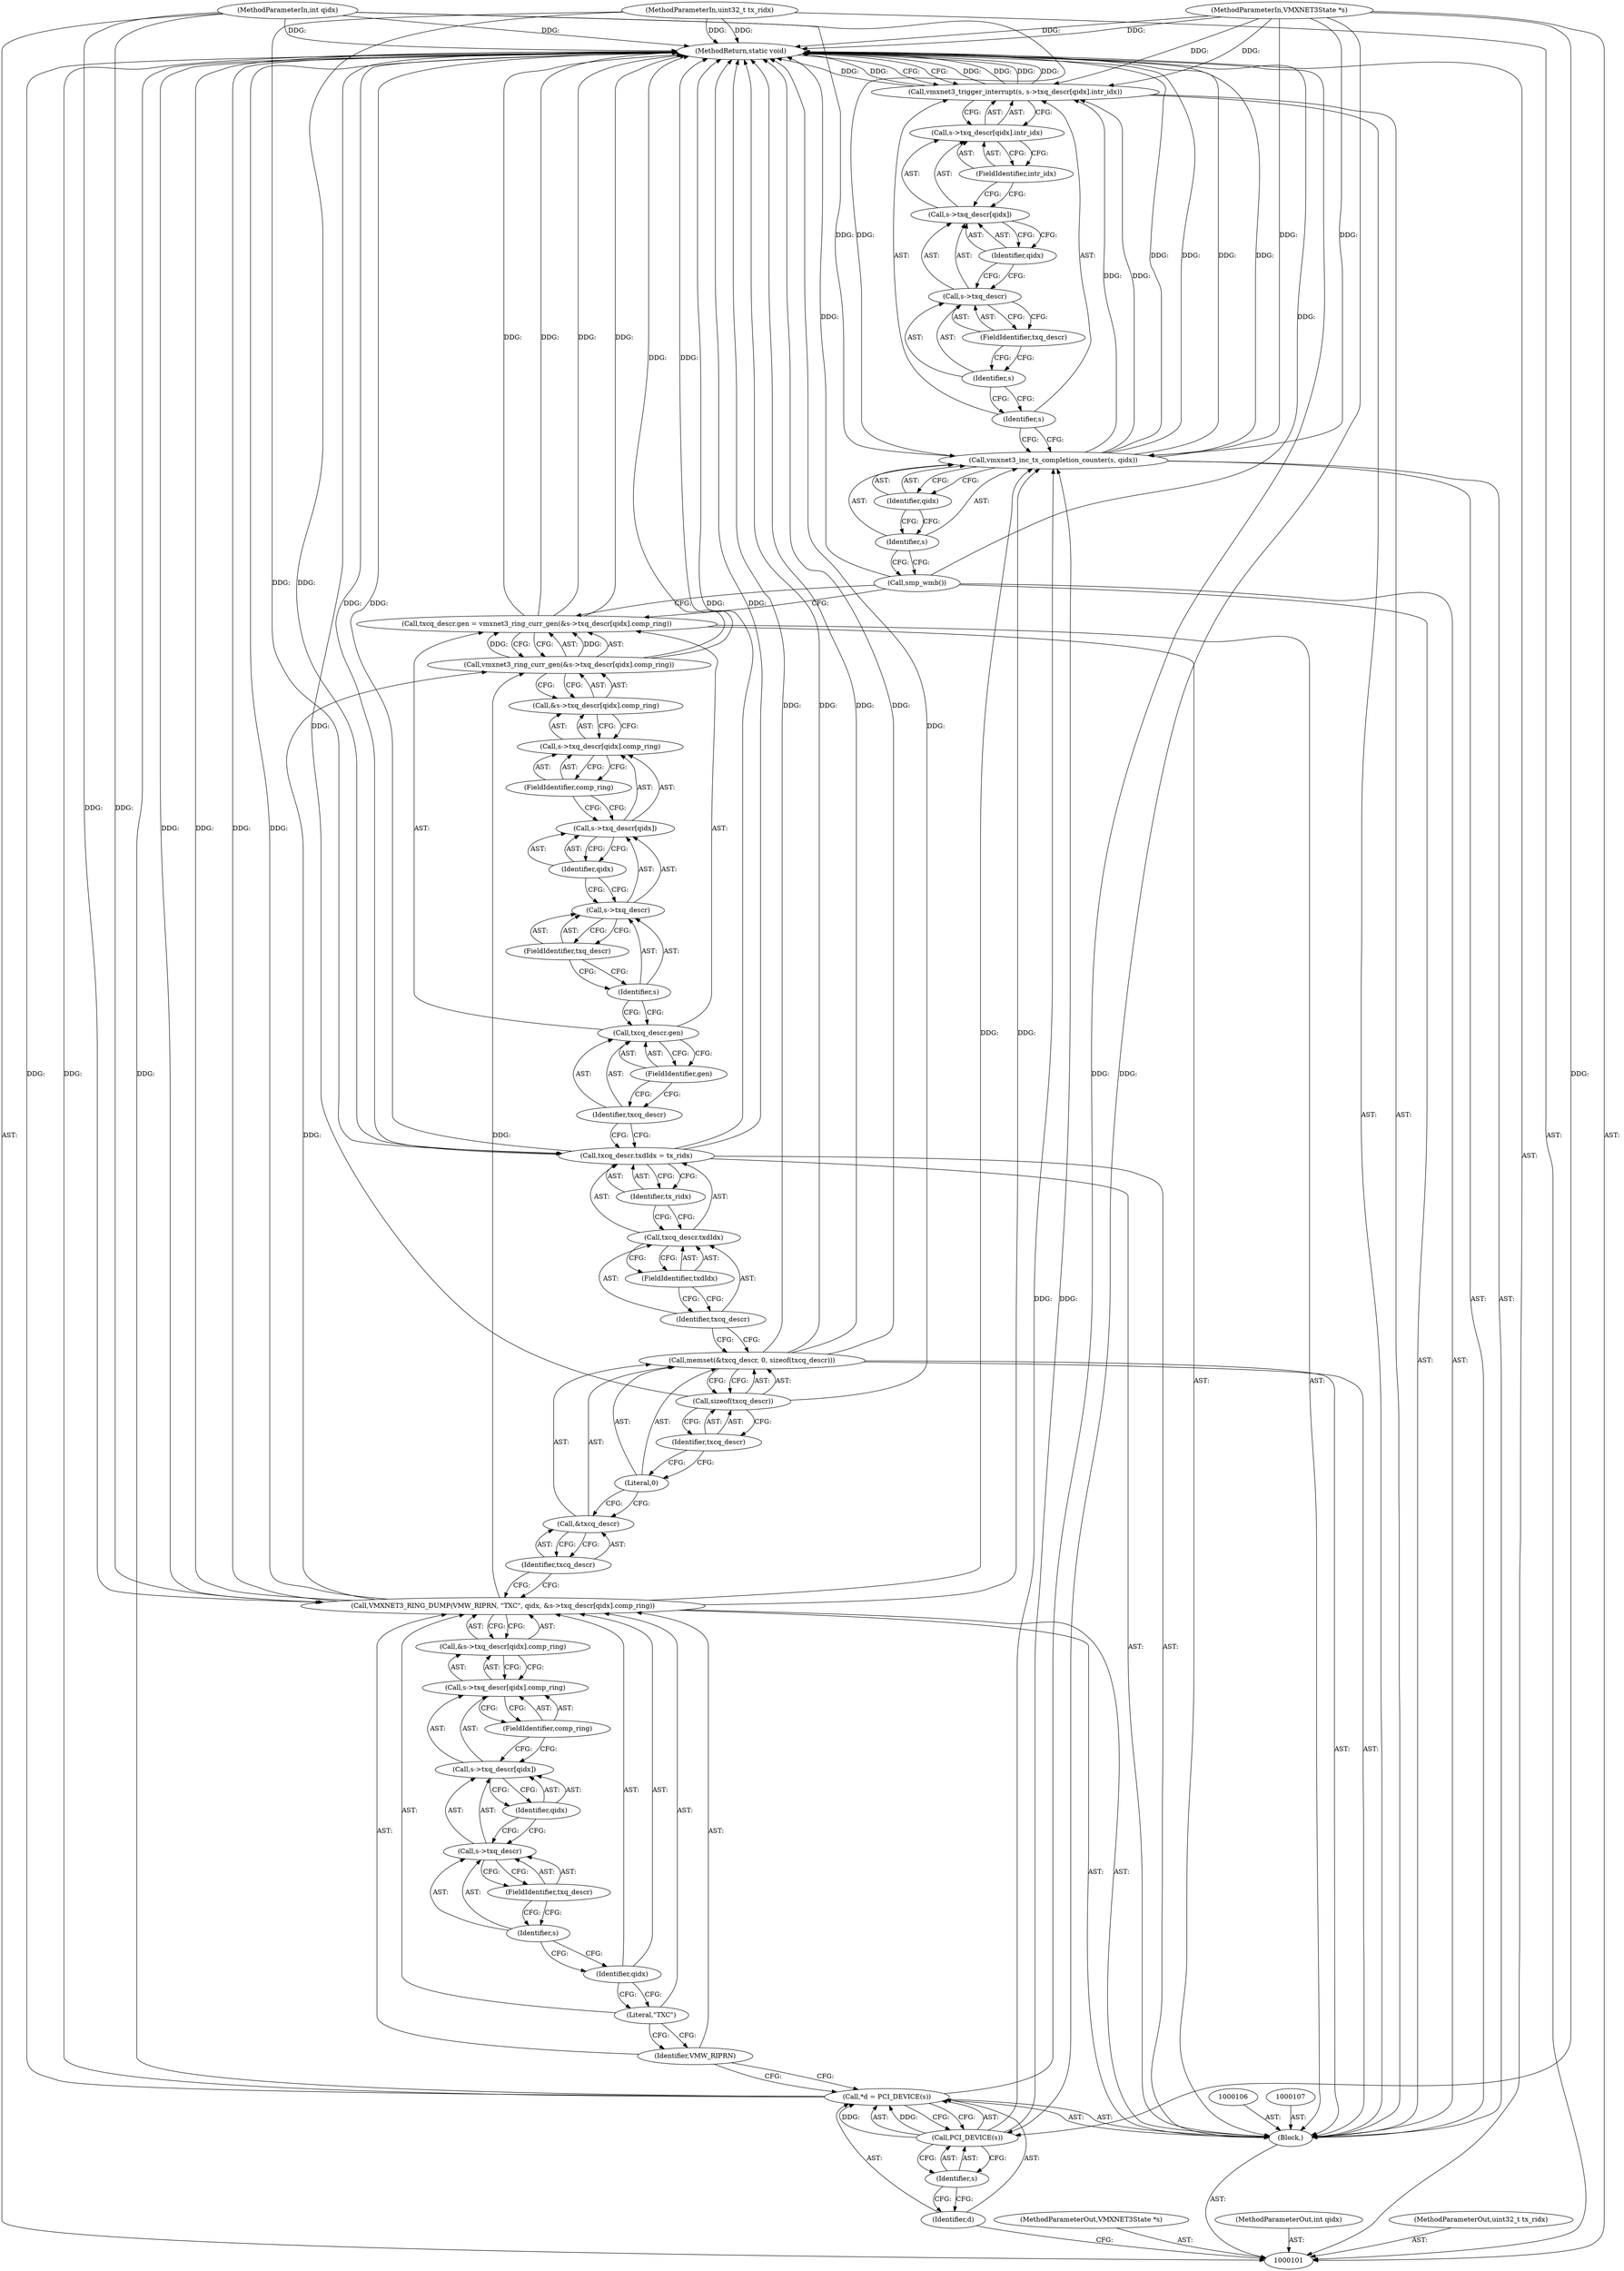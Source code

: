 digraph "0_qemu_fdda170e50b8af062cf5741e12c4fb5e57a2eacf" {
"1000161" [label="(MethodReturn,static void)"];
"1000102" [label="(MethodParameterIn,VMXNET3State *s)"];
"1000234" [label="(MethodParameterOut,VMXNET3State *s)"];
"1000103" [label="(MethodParameterIn,int qidx)"];
"1000235" [label="(MethodParameterOut,int qidx)"];
"1000104" [label="(MethodParameterIn,uint32_t tx_ridx)"];
"1000236" [label="(MethodParameterOut,uint32_t tx_ridx)"];
"1000138" [label="(FieldIdentifier,gen)"];
"1000139" [label="(Call,vmxnet3_ring_curr_gen(&s->txq_descr[qidx].comp_ring))"];
"1000140" [label="(Call,&s->txq_descr[qidx].comp_ring)"];
"1000141" [label="(Call,s->txq_descr[qidx].comp_ring)"];
"1000142" [label="(Call,s->txq_descr[qidx])"];
"1000143" [label="(Call,s->txq_descr)"];
"1000144" [label="(Identifier,s)"];
"1000145" [label="(FieldIdentifier,txq_descr)"];
"1000135" [label="(Call,txcq_descr.gen = vmxnet3_ring_curr_gen(&s->txq_descr[qidx].comp_ring))"];
"1000136" [label="(Call,txcq_descr.gen)"];
"1000137" [label="(Identifier,txcq_descr)"];
"1000146" [label="(Identifier,qidx)"];
"1000147" [label="(FieldIdentifier,comp_ring)"];
"1000148" [label="(Call,smp_wmb())"];
"1000150" [label="(Identifier,s)"];
"1000149" [label="(Call,vmxnet3_inc_tx_completion_counter(s, qidx))"];
"1000151" [label="(Identifier,qidx)"];
"1000153" [label="(Identifier,s)"];
"1000154" [label="(Call,s->txq_descr[qidx].intr_idx)"];
"1000155" [label="(Call,s->txq_descr[qidx])"];
"1000156" [label="(Call,s->txq_descr)"];
"1000157" [label="(Identifier,s)"];
"1000158" [label="(FieldIdentifier,txq_descr)"];
"1000152" [label="(Call,vmxnet3_trigger_interrupt(s, s->txq_descr[qidx].intr_idx))"];
"1000159" [label="(Identifier,qidx)"];
"1000160" [label="(FieldIdentifier,intr_idx)"];
"1000105" [label="(Block,)"];
"1000108" [label="(Call,*d = PCI_DEVICE(s))"];
"1000109" [label="(Identifier,d)"];
"1000110" [label="(Call,PCI_DEVICE(s))"];
"1000111" [label="(Identifier,s)"];
"1000113" [label="(Identifier,VMW_RIPRN)"];
"1000114" [label="(Literal,\"TXC\")"];
"1000115" [label="(Identifier,qidx)"];
"1000116" [label="(Call,&s->txq_descr[qidx].comp_ring)"];
"1000117" [label="(Call,s->txq_descr[qidx].comp_ring)"];
"1000118" [label="(Call,s->txq_descr[qidx])"];
"1000119" [label="(Call,s->txq_descr)"];
"1000120" [label="(Identifier,s)"];
"1000112" [label="(Call,VMXNET3_RING_DUMP(VMW_RIPRN, \"TXC\", qidx, &s->txq_descr[qidx].comp_ring))"];
"1000121" [label="(FieldIdentifier,txq_descr)"];
"1000122" [label="(Identifier,qidx)"];
"1000123" [label="(FieldIdentifier,comp_ring)"];
"1000125" [label="(Call,&txcq_descr)"];
"1000126" [label="(Identifier,txcq_descr)"];
"1000127" [label="(Literal,0)"];
"1000128" [label="(Call,sizeof(txcq_descr))"];
"1000129" [label="(Identifier,txcq_descr)"];
"1000124" [label="(Call,memset(&txcq_descr, 0, sizeof(txcq_descr)))"];
"1000133" [label="(FieldIdentifier,txdIdx)"];
"1000134" [label="(Identifier,tx_ridx)"];
"1000130" [label="(Call,txcq_descr.txdIdx = tx_ridx)"];
"1000131" [label="(Call,txcq_descr.txdIdx)"];
"1000132" [label="(Identifier,txcq_descr)"];
"1000161" -> "1000101"  [label="AST: "];
"1000161" -> "1000152"  [label="CFG: "];
"1000124" -> "1000161"  [label="DDG: "];
"1000124" -> "1000161"  [label="DDG: "];
"1000149" -> "1000161"  [label="DDG: "];
"1000149" -> "1000161"  [label="DDG: "];
"1000104" -> "1000161"  [label="DDG: "];
"1000135" -> "1000161"  [label="DDG: "];
"1000135" -> "1000161"  [label="DDG: "];
"1000152" -> "1000161"  [label="DDG: "];
"1000152" -> "1000161"  [label="DDG: "];
"1000152" -> "1000161"  [label="DDG: "];
"1000108" -> "1000161"  [label="DDG: "];
"1000108" -> "1000161"  [label="DDG: "];
"1000139" -> "1000161"  [label="DDG: "];
"1000128" -> "1000161"  [label="DDG: "];
"1000103" -> "1000161"  [label="DDG: "];
"1000130" -> "1000161"  [label="DDG: "];
"1000130" -> "1000161"  [label="DDG: "];
"1000148" -> "1000161"  [label="DDG: "];
"1000102" -> "1000161"  [label="DDG: "];
"1000112" -> "1000161"  [label="DDG: "];
"1000112" -> "1000161"  [label="DDG: "];
"1000102" -> "1000101"  [label="AST: "];
"1000102" -> "1000161"  [label="DDG: "];
"1000102" -> "1000110"  [label="DDG: "];
"1000102" -> "1000149"  [label="DDG: "];
"1000102" -> "1000152"  [label="DDG: "];
"1000234" -> "1000101"  [label="AST: "];
"1000103" -> "1000101"  [label="AST: "];
"1000103" -> "1000161"  [label="DDG: "];
"1000103" -> "1000112"  [label="DDG: "];
"1000103" -> "1000149"  [label="DDG: "];
"1000235" -> "1000101"  [label="AST: "];
"1000104" -> "1000101"  [label="AST: "];
"1000104" -> "1000161"  [label="DDG: "];
"1000104" -> "1000130"  [label="DDG: "];
"1000236" -> "1000101"  [label="AST: "];
"1000138" -> "1000136"  [label="AST: "];
"1000138" -> "1000137"  [label="CFG: "];
"1000136" -> "1000138"  [label="CFG: "];
"1000139" -> "1000135"  [label="AST: "];
"1000139" -> "1000140"  [label="CFG: "];
"1000140" -> "1000139"  [label="AST: "];
"1000135" -> "1000139"  [label="CFG: "];
"1000139" -> "1000161"  [label="DDG: "];
"1000139" -> "1000135"  [label="DDG: "];
"1000112" -> "1000139"  [label="DDG: "];
"1000140" -> "1000139"  [label="AST: "];
"1000140" -> "1000141"  [label="CFG: "];
"1000141" -> "1000140"  [label="AST: "];
"1000139" -> "1000140"  [label="CFG: "];
"1000141" -> "1000140"  [label="AST: "];
"1000141" -> "1000147"  [label="CFG: "];
"1000142" -> "1000141"  [label="AST: "];
"1000147" -> "1000141"  [label="AST: "];
"1000140" -> "1000141"  [label="CFG: "];
"1000142" -> "1000141"  [label="AST: "];
"1000142" -> "1000146"  [label="CFG: "];
"1000143" -> "1000142"  [label="AST: "];
"1000146" -> "1000142"  [label="AST: "];
"1000147" -> "1000142"  [label="CFG: "];
"1000143" -> "1000142"  [label="AST: "];
"1000143" -> "1000145"  [label="CFG: "];
"1000144" -> "1000143"  [label="AST: "];
"1000145" -> "1000143"  [label="AST: "];
"1000146" -> "1000143"  [label="CFG: "];
"1000144" -> "1000143"  [label="AST: "];
"1000144" -> "1000136"  [label="CFG: "];
"1000145" -> "1000144"  [label="CFG: "];
"1000145" -> "1000143"  [label="AST: "];
"1000145" -> "1000144"  [label="CFG: "];
"1000143" -> "1000145"  [label="CFG: "];
"1000135" -> "1000105"  [label="AST: "];
"1000135" -> "1000139"  [label="CFG: "];
"1000136" -> "1000135"  [label="AST: "];
"1000139" -> "1000135"  [label="AST: "];
"1000148" -> "1000135"  [label="CFG: "];
"1000135" -> "1000161"  [label="DDG: "];
"1000135" -> "1000161"  [label="DDG: "];
"1000139" -> "1000135"  [label="DDG: "];
"1000136" -> "1000135"  [label="AST: "];
"1000136" -> "1000138"  [label="CFG: "];
"1000137" -> "1000136"  [label="AST: "];
"1000138" -> "1000136"  [label="AST: "];
"1000144" -> "1000136"  [label="CFG: "];
"1000137" -> "1000136"  [label="AST: "];
"1000137" -> "1000130"  [label="CFG: "];
"1000138" -> "1000137"  [label="CFG: "];
"1000146" -> "1000142"  [label="AST: "];
"1000146" -> "1000143"  [label="CFG: "];
"1000142" -> "1000146"  [label="CFG: "];
"1000147" -> "1000141"  [label="AST: "];
"1000147" -> "1000142"  [label="CFG: "];
"1000141" -> "1000147"  [label="CFG: "];
"1000148" -> "1000105"  [label="AST: "];
"1000148" -> "1000135"  [label="CFG: "];
"1000150" -> "1000148"  [label="CFG: "];
"1000148" -> "1000161"  [label="DDG: "];
"1000150" -> "1000149"  [label="AST: "];
"1000150" -> "1000148"  [label="CFG: "];
"1000151" -> "1000150"  [label="CFG: "];
"1000149" -> "1000105"  [label="AST: "];
"1000149" -> "1000151"  [label="CFG: "];
"1000150" -> "1000149"  [label="AST: "];
"1000151" -> "1000149"  [label="AST: "];
"1000153" -> "1000149"  [label="CFG: "];
"1000149" -> "1000161"  [label="DDG: "];
"1000149" -> "1000161"  [label="DDG: "];
"1000110" -> "1000149"  [label="DDG: "];
"1000102" -> "1000149"  [label="DDG: "];
"1000112" -> "1000149"  [label="DDG: "];
"1000103" -> "1000149"  [label="DDG: "];
"1000149" -> "1000152"  [label="DDG: "];
"1000151" -> "1000149"  [label="AST: "];
"1000151" -> "1000150"  [label="CFG: "];
"1000149" -> "1000151"  [label="CFG: "];
"1000153" -> "1000152"  [label="AST: "];
"1000153" -> "1000149"  [label="CFG: "];
"1000157" -> "1000153"  [label="CFG: "];
"1000154" -> "1000152"  [label="AST: "];
"1000154" -> "1000160"  [label="CFG: "];
"1000155" -> "1000154"  [label="AST: "];
"1000160" -> "1000154"  [label="AST: "];
"1000152" -> "1000154"  [label="CFG: "];
"1000155" -> "1000154"  [label="AST: "];
"1000155" -> "1000159"  [label="CFG: "];
"1000156" -> "1000155"  [label="AST: "];
"1000159" -> "1000155"  [label="AST: "];
"1000160" -> "1000155"  [label="CFG: "];
"1000156" -> "1000155"  [label="AST: "];
"1000156" -> "1000158"  [label="CFG: "];
"1000157" -> "1000156"  [label="AST: "];
"1000158" -> "1000156"  [label="AST: "];
"1000159" -> "1000156"  [label="CFG: "];
"1000157" -> "1000156"  [label="AST: "];
"1000157" -> "1000153"  [label="CFG: "];
"1000158" -> "1000157"  [label="CFG: "];
"1000158" -> "1000156"  [label="AST: "];
"1000158" -> "1000157"  [label="CFG: "];
"1000156" -> "1000158"  [label="CFG: "];
"1000152" -> "1000105"  [label="AST: "];
"1000152" -> "1000154"  [label="CFG: "];
"1000153" -> "1000152"  [label="AST: "];
"1000154" -> "1000152"  [label="AST: "];
"1000161" -> "1000152"  [label="CFG: "];
"1000152" -> "1000161"  [label="DDG: "];
"1000152" -> "1000161"  [label="DDG: "];
"1000152" -> "1000161"  [label="DDG: "];
"1000149" -> "1000152"  [label="DDG: "];
"1000102" -> "1000152"  [label="DDG: "];
"1000159" -> "1000155"  [label="AST: "];
"1000159" -> "1000156"  [label="CFG: "];
"1000155" -> "1000159"  [label="CFG: "];
"1000160" -> "1000154"  [label="AST: "];
"1000160" -> "1000155"  [label="CFG: "];
"1000154" -> "1000160"  [label="CFG: "];
"1000105" -> "1000101"  [label="AST: "];
"1000106" -> "1000105"  [label="AST: "];
"1000107" -> "1000105"  [label="AST: "];
"1000108" -> "1000105"  [label="AST: "];
"1000112" -> "1000105"  [label="AST: "];
"1000124" -> "1000105"  [label="AST: "];
"1000130" -> "1000105"  [label="AST: "];
"1000135" -> "1000105"  [label="AST: "];
"1000148" -> "1000105"  [label="AST: "];
"1000149" -> "1000105"  [label="AST: "];
"1000152" -> "1000105"  [label="AST: "];
"1000108" -> "1000105"  [label="AST: "];
"1000108" -> "1000110"  [label="CFG: "];
"1000109" -> "1000108"  [label="AST: "];
"1000110" -> "1000108"  [label="AST: "];
"1000113" -> "1000108"  [label="CFG: "];
"1000108" -> "1000161"  [label="DDG: "];
"1000108" -> "1000161"  [label="DDG: "];
"1000110" -> "1000108"  [label="DDG: "];
"1000109" -> "1000108"  [label="AST: "];
"1000109" -> "1000101"  [label="CFG: "];
"1000111" -> "1000109"  [label="CFG: "];
"1000110" -> "1000108"  [label="AST: "];
"1000110" -> "1000111"  [label="CFG: "];
"1000111" -> "1000110"  [label="AST: "];
"1000108" -> "1000110"  [label="CFG: "];
"1000110" -> "1000108"  [label="DDG: "];
"1000102" -> "1000110"  [label="DDG: "];
"1000110" -> "1000149"  [label="DDG: "];
"1000111" -> "1000110"  [label="AST: "];
"1000111" -> "1000109"  [label="CFG: "];
"1000110" -> "1000111"  [label="CFG: "];
"1000113" -> "1000112"  [label="AST: "];
"1000113" -> "1000108"  [label="CFG: "];
"1000114" -> "1000113"  [label="CFG: "];
"1000114" -> "1000112"  [label="AST: "];
"1000114" -> "1000113"  [label="CFG: "];
"1000115" -> "1000114"  [label="CFG: "];
"1000115" -> "1000112"  [label="AST: "];
"1000115" -> "1000114"  [label="CFG: "];
"1000120" -> "1000115"  [label="CFG: "];
"1000116" -> "1000112"  [label="AST: "];
"1000116" -> "1000117"  [label="CFG: "];
"1000117" -> "1000116"  [label="AST: "];
"1000112" -> "1000116"  [label="CFG: "];
"1000117" -> "1000116"  [label="AST: "];
"1000117" -> "1000123"  [label="CFG: "];
"1000118" -> "1000117"  [label="AST: "];
"1000123" -> "1000117"  [label="AST: "];
"1000116" -> "1000117"  [label="CFG: "];
"1000118" -> "1000117"  [label="AST: "];
"1000118" -> "1000122"  [label="CFG: "];
"1000119" -> "1000118"  [label="AST: "];
"1000122" -> "1000118"  [label="AST: "];
"1000123" -> "1000118"  [label="CFG: "];
"1000119" -> "1000118"  [label="AST: "];
"1000119" -> "1000121"  [label="CFG: "];
"1000120" -> "1000119"  [label="AST: "];
"1000121" -> "1000119"  [label="AST: "];
"1000122" -> "1000119"  [label="CFG: "];
"1000120" -> "1000119"  [label="AST: "];
"1000120" -> "1000115"  [label="CFG: "];
"1000121" -> "1000120"  [label="CFG: "];
"1000112" -> "1000105"  [label="AST: "];
"1000112" -> "1000116"  [label="CFG: "];
"1000113" -> "1000112"  [label="AST: "];
"1000114" -> "1000112"  [label="AST: "];
"1000115" -> "1000112"  [label="AST: "];
"1000116" -> "1000112"  [label="AST: "];
"1000126" -> "1000112"  [label="CFG: "];
"1000112" -> "1000161"  [label="DDG: "];
"1000112" -> "1000161"  [label="DDG: "];
"1000103" -> "1000112"  [label="DDG: "];
"1000112" -> "1000139"  [label="DDG: "];
"1000112" -> "1000149"  [label="DDG: "];
"1000121" -> "1000119"  [label="AST: "];
"1000121" -> "1000120"  [label="CFG: "];
"1000119" -> "1000121"  [label="CFG: "];
"1000122" -> "1000118"  [label="AST: "];
"1000122" -> "1000119"  [label="CFG: "];
"1000118" -> "1000122"  [label="CFG: "];
"1000123" -> "1000117"  [label="AST: "];
"1000123" -> "1000118"  [label="CFG: "];
"1000117" -> "1000123"  [label="CFG: "];
"1000125" -> "1000124"  [label="AST: "];
"1000125" -> "1000126"  [label="CFG: "];
"1000126" -> "1000125"  [label="AST: "];
"1000127" -> "1000125"  [label="CFG: "];
"1000126" -> "1000125"  [label="AST: "];
"1000126" -> "1000112"  [label="CFG: "];
"1000125" -> "1000126"  [label="CFG: "];
"1000127" -> "1000124"  [label="AST: "];
"1000127" -> "1000125"  [label="CFG: "];
"1000129" -> "1000127"  [label="CFG: "];
"1000128" -> "1000124"  [label="AST: "];
"1000128" -> "1000129"  [label="CFG: "];
"1000129" -> "1000128"  [label="AST: "];
"1000124" -> "1000128"  [label="CFG: "];
"1000128" -> "1000161"  [label="DDG: "];
"1000129" -> "1000128"  [label="AST: "];
"1000129" -> "1000127"  [label="CFG: "];
"1000128" -> "1000129"  [label="CFG: "];
"1000124" -> "1000105"  [label="AST: "];
"1000124" -> "1000128"  [label="CFG: "];
"1000125" -> "1000124"  [label="AST: "];
"1000127" -> "1000124"  [label="AST: "];
"1000128" -> "1000124"  [label="AST: "];
"1000132" -> "1000124"  [label="CFG: "];
"1000124" -> "1000161"  [label="DDG: "];
"1000124" -> "1000161"  [label="DDG: "];
"1000133" -> "1000131"  [label="AST: "];
"1000133" -> "1000132"  [label="CFG: "];
"1000131" -> "1000133"  [label="CFG: "];
"1000134" -> "1000130"  [label="AST: "];
"1000134" -> "1000131"  [label="CFG: "];
"1000130" -> "1000134"  [label="CFG: "];
"1000130" -> "1000105"  [label="AST: "];
"1000130" -> "1000134"  [label="CFG: "];
"1000131" -> "1000130"  [label="AST: "];
"1000134" -> "1000130"  [label="AST: "];
"1000137" -> "1000130"  [label="CFG: "];
"1000130" -> "1000161"  [label="DDG: "];
"1000130" -> "1000161"  [label="DDG: "];
"1000104" -> "1000130"  [label="DDG: "];
"1000131" -> "1000130"  [label="AST: "];
"1000131" -> "1000133"  [label="CFG: "];
"1000132" -> "1000131"  [label="AST: "];
"1000133" -> "1000131"  [label="AST: "];
"1000134" -> "1000131"  [label="CFG: "];
"1000132" -> "1000131"  [label="AST: "];
"1000132" -> "1000124"  [label="CFG: "];
"1000133" -> "1000132"  [label="CFG: "];
}
